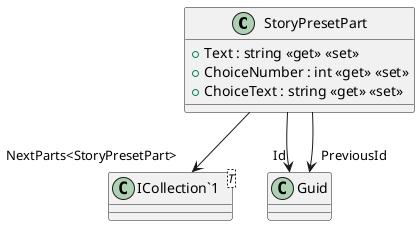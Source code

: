 @startuml
class StoryPresetPart {
    + Text : string <<get>> <<set>>
    + ChoiceNumber : int <<get>> <<set>>
    + ChoiceText : string <<get>> <<set>>
}
class "ICollection`1"<T> {
}
StoryPresetPart --> "Id" Guid
StoryPresetPart --> "PreviousId" Guid
StoryPresetPart --> "NextParts<StoryPresetPart>" "ICollection`1"
@enduml
